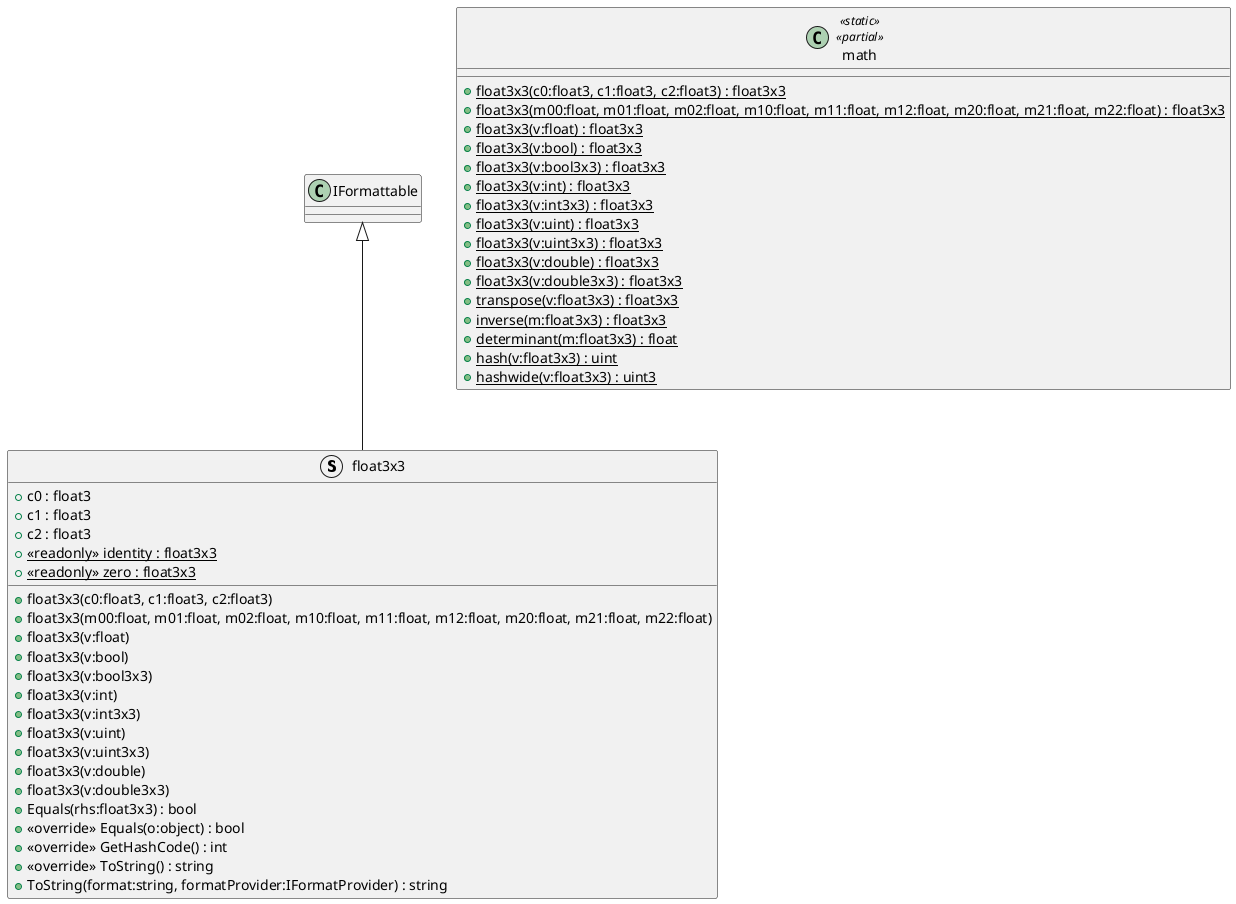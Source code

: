 @startuml
struct float3x3 {
    + c0 : float3
    + c1 : float3
    + c2 : float3
    + {static} <<readonly>> identity : float3x3
    + {static} <<readonly>> zero : float3x3
    + float3x3(c0:float3, c1:float3, c2:float3)
    + float3x3(m00:float, m01:float, m02:float, m10:float, m11:float, m12:float, m20:float, m21:float, m22:float)
    + float3x3(v:float)
    + float3x3(v:bool)
    + float3x3(v:bool3x3)
    + float3x3(v:int)
    + float3x3(v:int3x3)
    + float3x3(v:uint)
    + float3x3(v:uint3x3)
    + float3x3(v:double)
    + float3x3(v:double3x3)
    + Equals(rhs:float3x3) : bool
    + <<override>> Equals(o:object) : bool
    + <<override>> GetHashCode() : int
    + <<override>> ToString() : string
    + ToString(format:string, formatProvider:IFormatProvider) : string
}
class math <<static>> <<partial>> {
    + {static} float3x3(c0:float3, c1:float3, c2:float3) : float3x3
    + {static} float3x3(m00:float, m01:float, m02:float, m10:float, m11:float, m12:float, m20:float, m21:float, m22:float) : float3x3
    + {static} float3x3(v:float) : float3x3
    + {static} float3x3(v:bool) : float3x3
    + {static} float3x3(v:bool3x3) : float3x3
    + {static} float3x3(v:int) : float3x3
    + {static} float3x3(v:int3x3) : float3x3
    + {static} float3x3(v:uint) : float3x3
    + {static} float3x3(v:uint3x3) : float3x3
    + {static} float3x3(v:double) : float3x3
    + {static} float3x3(v:double3x3) : float3x3
    + {static} transpose(v:float3x3) : float3x3
    + {static} inverse(m:float3x3) : float3x3
    + {static} determinant(m:float3x3) : float
    + {static} hash(v:float3x3) : uint
    + {static} hashwide(v:float3x3) : uint3
}
IFormattable <|-- float3x3
@enduml
